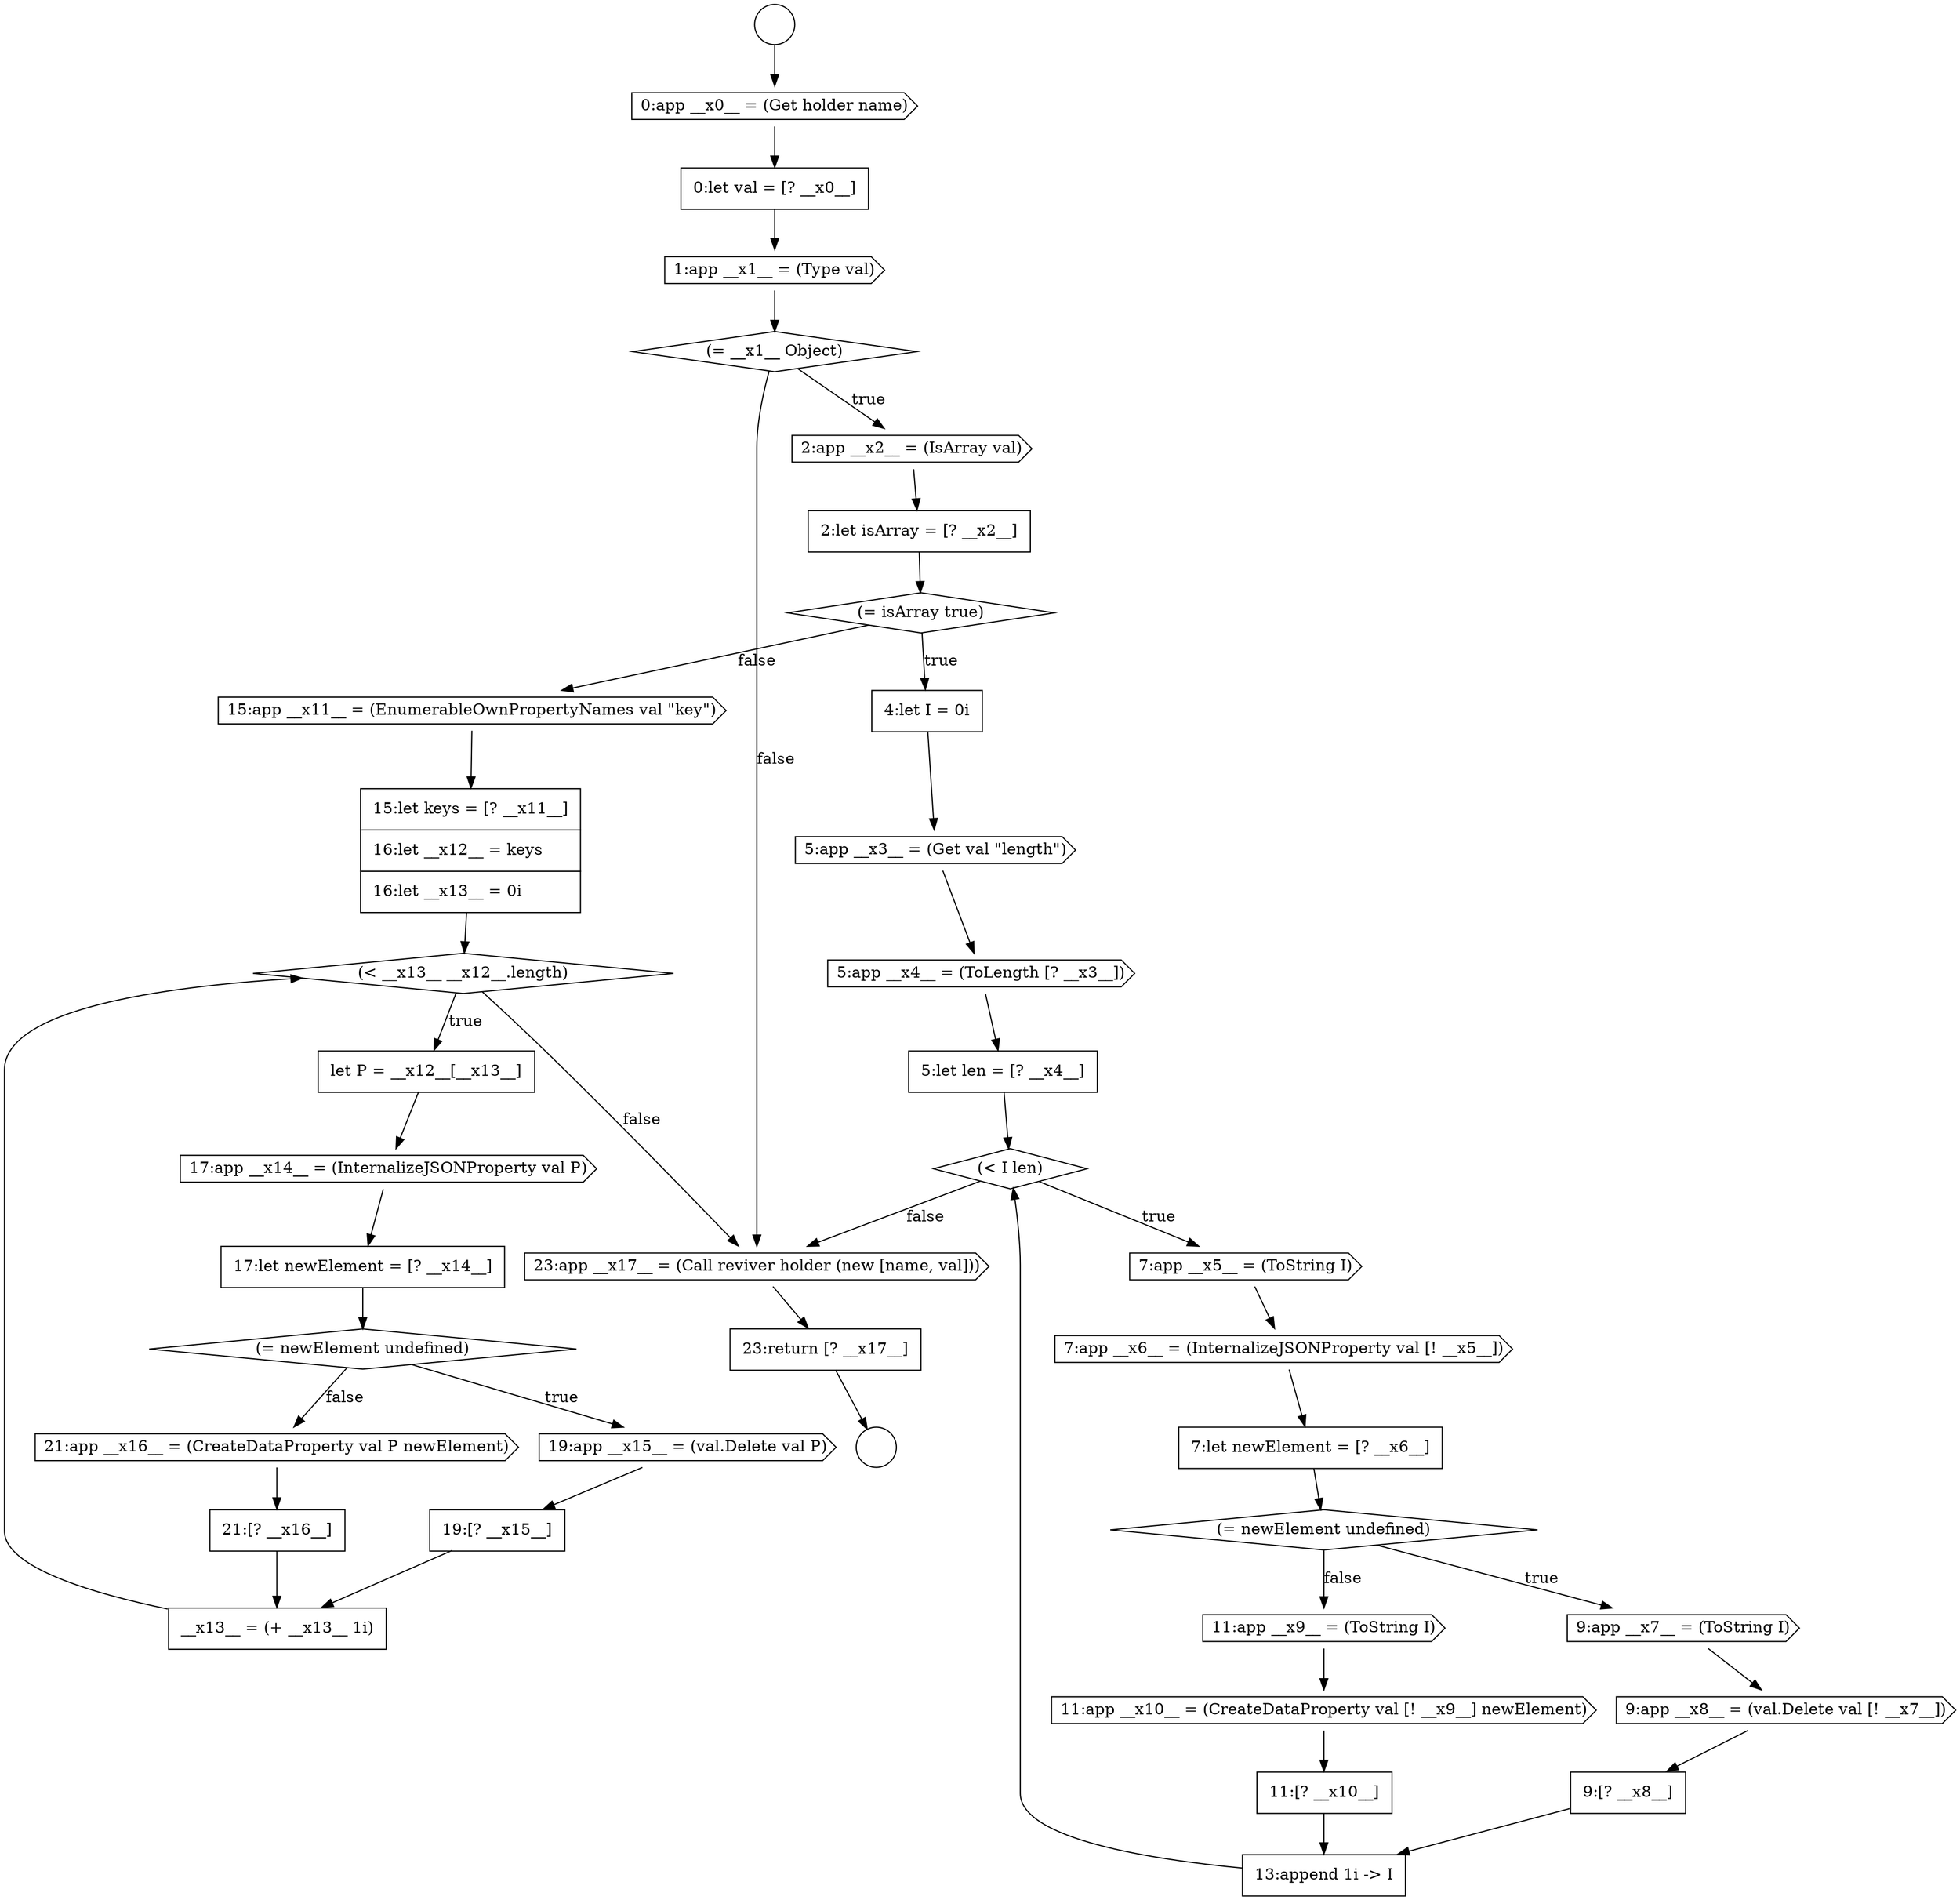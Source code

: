 digraph {
  node16982 [shape=circle label=" " color="black" fillcolor="white" style=filled]
  node16994 [shape=diamond, label=<<font color="black">(&lt; I len)</font>> color="black" fillcolor="white" style=filled]
  node17004 [shape=none, margin=0, label=<<font color="black">
    <table border="0" cellborder="1" cellspacing="0" cellpadding="10">
      <tr><td align="left">11:[? __x10__]</td></tr>
    </table>
  </font>> color="black" fillcolor="white" style=filled]
  node16989 [shape=diamond, label=<<font color="black">(= isArray true)</font>> color="black" fillcolor="white" style=filled]
  node17008 [shape=diamond, label=<<font color="black">(&lt; __x13__ __x12__.length)</font>> color="black" fillcolor="white" style=filled]
  node17000 [shape=cds, label=<<font color="black">9:app __x8__ = (val.Delete val [! __x7__])</font>> color="black" fillcolor="white" style=filled]
  node17010 [shape=cds, label=<<font color="black">17:app __x14__ = (InternalizeJSONProperty val P)</font>> color="black" fillcolor="white" style=filled]
  node17018 [shape=cds, label=<<font color="black">23:app __x17__ = (Call reviver holder (new [name, val]))</font>> color="black" fillcolor="white" style=filled]
  node17006 [shape=cds, label=<<font color="black">15:app __x11__ = (EnumerableOwnPropertyNames val &quot;key&quot;)</font>> color="black" fillcolor="white" style=filled]
  node16987 [shape=cds, label=<<font color="black">2:app __x2__ = (IsArray val)</font>> color="black" fillcolor="white" style=filled]
  node17003 [shape=cds, label=<<font color="black">11:app __x10__ = (CreateDataProperty val [! __x9__] newElement)</font>> color="black" fillcolor="white" style=filled]
  node17014 [shape=none, margin=0, label=<<font color="black">
    <table border="0" cellborder="1" cellspacing="0" cellpadding="10">
      <tr><td align="left">19:[? __x15__]</td></tr>
    </table>
  </font>> color="black" fillcolor="white" style=filled]
  node17011 [shape=none, margin=0, label=<<font color="black">
    <table border="0" cellborder="1" cellspacing="0" cellpadding="10">
      <tr><td align="left">17:let newElement = [? __x14__]</td></tr>
    </table>
  </font>> color="black" fillcolor="white" style=filled]
  node17017 [shape=none, margin=0, label=<<font color="black">
    <table border="0" cellborder="1" cellspacing="0" cellpadding="10">
      <tr><td align="left">__x13__ = (+ __x13__ 1i)</td></tr>
    </table>
  </font>> color="black" fillcolor="white" style=filled]
  node16985 [shape=cds, label=<<font color="black">1:app __x1__ = (Type val)</font>> color="black" fillcolor="white" style=filled]
  node17005 [shape=none, margin=0, label=<<font color="black">
    <table border="0" cellborder="1" cellspacing="0" cellpadding="10">
      <tr><td align="left">13:append 1i -&gt; I</td></tr>
    </table>
  </font>> color="black" fillcolor="white" style=filled]
  node16981 [shape=circle label=" " color="black" fillcolor="white" style=filled]
  node16986 [shape=diamond, label=<<font color="black">(= __x1__ Object)</font>> color="black" fillcolor="white" style=filled]
  node17001 [shape=none, margin=0, label=<<font color="black">
    <table border="0" cellborder="1" cellspacing="0" cellpadding="10">
      <tr><td align="left">9:[? __x8__]</td></tr>
    </table>
  </font>> color="black" fillcolor="white" style=filled]
  node16996 [shape=cds, label=<<font color="black">7:app __x6__ = (InternalizeJSONProperty val [! __x5__])</font>> color="black" fillcolor="white" style=filled]
  node16997 [shape=none, margin=0, label=<<font color="black">
    <table border="0" cellborder="1" cellspacing="0" cellpadding="10">
      <tr><td align="left">7:let newElement = [? __x6__]</td></tr>
    </table>
  </font>> color="black" fillcolor="white" style=filled]
  node16990 [shape=none, margin=0, label=<<font color="black">
    <table border="0" cellborder="1" cellspacing="0" cellpadding="10">
      <tr><td align="left">4:let I = 0i</td></tr>
    </table>
  </font>> color="black" fillcolor="white" style=filled]
  node17016 [shape=none, margin=0, label=<<font color="black">
    <table border="0" cellborder="1" cellspacing="0" cellpadding="10">
      <tr><td align="left">21:[? __x16__]</td></tr>
    </table>
  </font>> color="black" fillcolor="white" style=filled]
  node17009 [shape=none, margin=0, label=<<font color="black">
    <table border="0" cellborder="1" cellspacing="0" cellpadding="10">
      <tr><td align="left">let P = __x12__[__x13__]</td></tr>
    </table>
  </font>> color="black" fillcolor="white" style=filled]
  node16984 [shape=none, margin=0, label=<<font color="black">
    <table border="0" cellborder="1" cellspacing="0" cellpadding="10">
      <tr><td align="left">0:let val = [? __x0__]</td></tr>
    </table>
  </font>> color="black" fillcolor="white" style=filled]
  node16999 [shape=cds, label=<<font color="black">9:app __x7__ = (ToString I)</font>> color="black" fillcolor="white" style=filled]
  node16991 [shape=cds, label=<<font color="black">5:app __x3__ = (Get val &quot;length&quot;)</font>> color="black" fillcolor="white" style=filled]
  node17019 [shape=none, margin=0, label=<<font color="black">
    <table border="0" cellborder="1" cellspacing="0" cellpadding="10">
      <tr><td align="left">23:return [? __x17__]</td></tr>
    </table>
  </font>> color="black" fillcolor="white" style=filled]
  node17012 [shape=diamond, label=<<font color="black">(= newElement undefined)</font>> color="black" fillcolor="white" style=filled]
  node17013 [shape=cds, label=<<font color="black">19:app __x15__ = (val.Delete val P)</font>> color="black" fillcolor="white" style=filled]
  node17002 [shape=cds, label=<<font color="black">11:app __x9__ = (ToString I)</font>> color="black" fillcolor="white" style=filled]
  node16998 [shape=diamond, label=<<font color="black">(= newElement undefined)</font>> color="black" fillcolor="white" style=filled]
  node16988 [shape=none, margin=0, label=<<font color="black">
    <table border="0" cellborder="1" cellspacing="0" cellpadding="10">
      <tr><td align="left">2:let isArray = [? __x2__]</td></tr>
    </table>
  </font>> color="black" fillcolor="white" style=filled]
  node16995 [shape=cds, label=<<font color="black">7:app __x5__ = (ToString I)</font>> color="black" fillcolor="white" style=filled]
  node16983 [shape=cds, label=<<font color="black">0:app __x0__ = (Get holder name)</font>> color="black" fillcolor="white" style=filled]
  node16993 [shape=none, margin=0, label=<<font color="black">
    <table border="0" cellborder="1" cellspacing="0" cellpadding="10">
      <tr><td align="left">5:let len = [? __x4__]</td></tr>
    </table>
  </font>> color="black" fillcolor="white" style=filled]
  node17015 [shape=cds, label=<<font color="black">21:app __x16__ = (CreateDataProperty val P newElement)</font>> color="black" fillcolor="white" style=filled]
  node17007 [shape=none, margin=0, label=<<font color="black">
    <table border="0" cellborder="1" cellspacing="0" cellpadding="10">
      <tr><td align="left">15:let keys = [? __x11__]</td></tr>
      <tr><td align="left">16:let __x12__ = keys</td></tr>
      <tr><td align="left">16:let __x13__ = 0i</td></tr>
    </table>
  </font>> color="black" fillcolor="white" style=filled]
  node16992 [shape=cds, label=<<font color="black">5:app __x4__ = (ToLength [? __x3__])</font>> color="black" fillcolor="white" style=filled]
  node16989 -> node16990 [label=<<font color="black">true</font>> color="black"]
  node16989 -> node17006 [label=<<font color="black">false</font>> color="black"]
  node16985 -> node16986 [ color="black"]
  node16981 -> node16983 [ color="black"]
  node17012 -> node17013 [label=<<font color="black">true</font>> color="black"]
  node17012 -> node17015 [label=<<font color="black">false</font>> color="black"]
  node17008 -> node17009 [label=<<font color="black">true</font>> color="black"]
  node17008 -> node17018 [label=<<font color="black">false</font>> color="black"]
  node16998 -> node16999 [label=<<font color="black">true</font>> color="black"]
  node16998 -> node17002 [label=<<font color="black">false</font>> color="black"]
  node17011 -> node17012 [ color="black"]
  node17013 -> node17014 [ color="black"]
  node16994 -> node16995 [label=<<font color="black">true</font>> color="black"]
  node16994 -> node17018 [label=<<font color="black">false</font>> color="black"]
  node17001 -> node17005 [ color="black"]
  node16984 -> node16985 [ color="black"]
  node16992 -> node16993 [ color="black"]
  node17005 -> node16994 [ color="black"]
  node17009 -> node17010 [ color="black"]
  node16983 -> node16984 [ color="black"]
  node17006 -> node17007 [ color="black"]
  node16995 -> node16996 [ color="black"]
  node17015 -> node17016 [ color="black"]
  node17018 -> node17019 [ color="black"]
  node17002 -> node17003 [ color="black"]
  node16990 -> node16991 [ color="black"]
  node17014 -> node17017 [ color="black"]
  node17000 -> node17001 [ color="black"]
  node16988 -> node16989 [ color="black"]
  node16997 -> node16998 [ color="black"]
  node16986 -> node16987 [label=<<font color="black">true</font>> color="black"]
  node16986 -> node17018 [label=<<font color="black">false</font>> color="black"]
  node17019 -> node16982 [ color="black"]
  node16996 -> node16997 [ color="black"]
  node17017 -> node17008 [ color="black"]
  node17010 -> node17011 [ color="black"]
  node16999 -> node17000 [ color="black"]
  node16993 -> node16994 [ color="black"]
  node17007 -> node17008 [ color="black"]
  node17004 -> node17005 [ color="black"]
  node16987 -> node16988 [ color="black"]
  node17003 -> node17004 [ color="black"]
  node17016 -> node17017 [ color="black"]
  node16991 -> node16992 [ color="black"]
}
